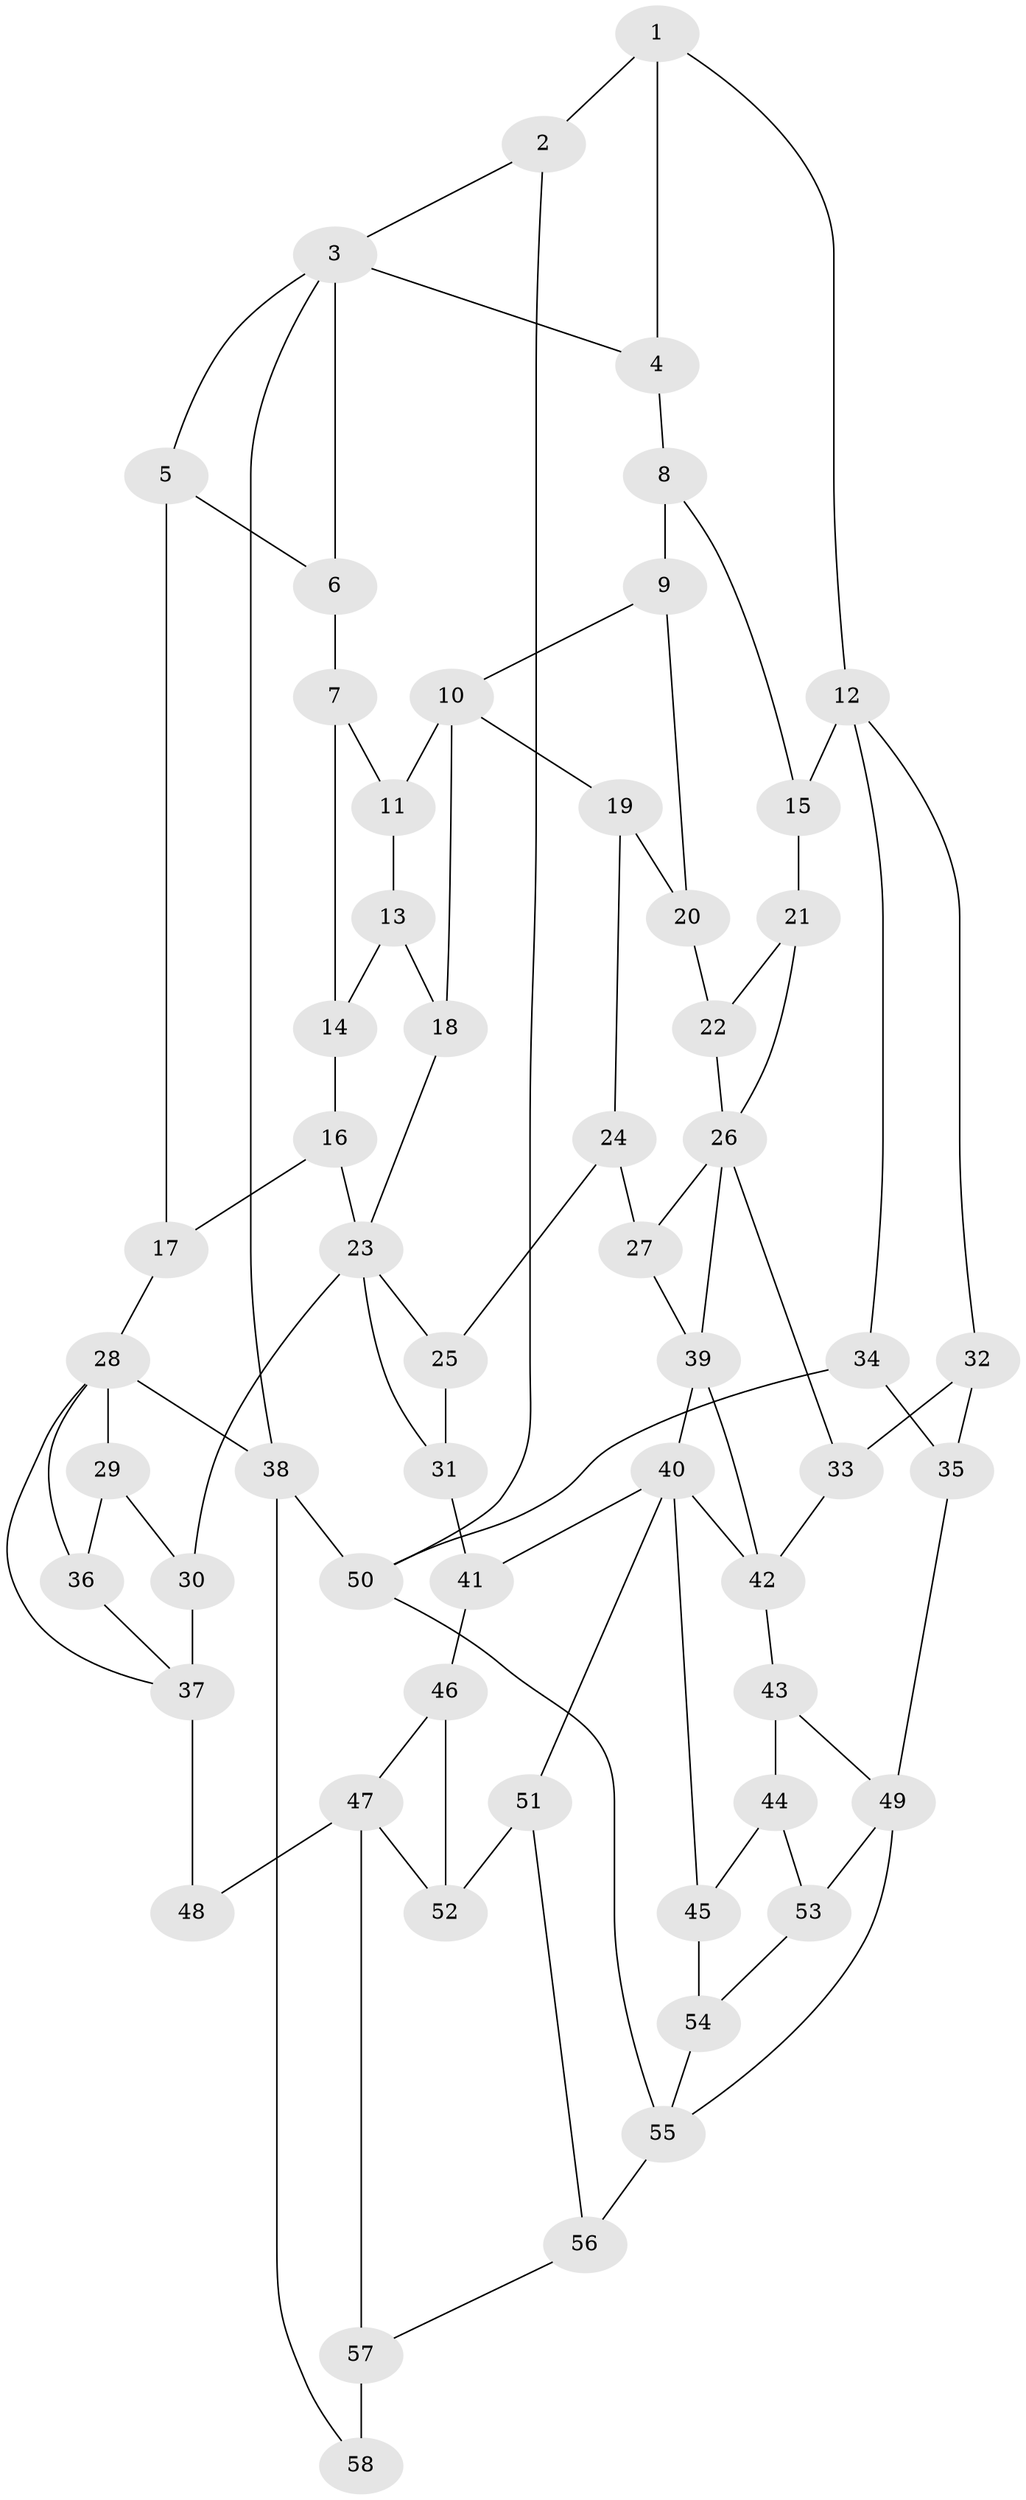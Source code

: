 // original degree distribution, {3: 0.034482758620689655, 6: 0.20689655172413793, 4: 0.1896551724137931, 5: 0.5689655172413793}
// Generated by graph-tools (version 1.1) at 2025/54/03/04/25 22:54:25]
// undirected, 58 vertices, 96 edges
graph export_dot {
  node [color=gray90,style=filled];
  1;
  2;
  3;
  4;
  5;
  6;
  7;
  8;
  9;
  10;
  11;
  12;
  13;
  14;
  15;
  16;
  17;
  18;
  19;
  20;
  21;
  22;
  23;
  24;
  25;
  26;
  27;
  28;
  29;
  30;
  31;
  32;
  33;
  34;
  35;
  36;
  37;
  38;
  39;
  40;
  41;
  42;
  43;
  44;
  45;
  46;
  47;
  48;
  49;
  50;
  51;
  52;
  53;
  54;
  55;
  56;
  57;
  58;
  1 -- 2 [weight=2.0];
  1 -- 4 [weight=1.0];
  1 -- 12 [weight=2.0];
  2 -- 3 [weight=1.0];
  2 -- 50 [weight=1.0];
  3 -- 4 [weight=1.0];
  3 -- 5 [weight=1.0];
  3 -- 6 [weight=1.0];
  3 -- 38 [weight=1.0];
  4 -- 8 [weight=1.0];
  5 -- 6 [weight=1.0];
  5 -- 17 [weight=1.0];
  6 -- 7 [weight=2.0];
  7 -- 11 [weight=1.0];
  7 -- 14 [weight=1.0];
  8 -- 9 [weight=1.0];
  8 -- 15 [weight=1.0];
  9 -- 10 [weight=1.0];
  9 -- 20 [weight=1.0];
  10 -- 11 [weight=1.0];
  10 -- 18 [weight=1.0];
  10 -- 19 [weight=1.0];
  11 -- 13 [weight=1.0];
  12 -- 15 [weight=1.0];
  12 -- 32 [weight=1.0];
  12 -- 34 [weight=1.0];
  13 -- 14 [weight=1.0];
  13 -- 18 [weight=1.0];
  14 -- 16 [weight=1.0];
  15 -- 21 [weight=1.0];
  16 -- 17 [weight=1.0];
  16 -- 23 [weight=1.0];
  17 -- 28 [weight=1.0];
  18 -- 23 [weight=1.0];
  19 -- 20 [weight=1.0];
  19 -- 24 [weight=1.0];
  20 -- 22 [weight=1.0];
  21 -- 22 [weight=1.0];
  21 -- 26 [weight=1.0];
  22 -- 26 [weight=1.0];
  23 -- 25 [weight=1.0];
  23 -- 30 [weight=1.0];
  23 -- 31 [weight=1.0];
  24 -- 25 [weight=1.0];
  24 -- 27 [weight=1.0];
  25 -- 31 [weight=1.0];
  26 -- 27 [weight=2.0];
  26 -- 33 [weight=1.0];
  26 -- 39 [weight=1.0];
  27 -- 39 [weight=1.0];
  28 -- 29 [weight=1.0];
  28 -- 36 [weight=1.0];
  28 -- 37 [weight=1.0];
  28 -- 38 [weight=1.0];
  29 -- 30 [weight=1.0];
  29 -- 36 [weight=2.0];
  30 -- 37 [weight=1.0];
  31 -- 41 [weight=1.0];
  32 -- 33 [weight=1.0];
  32 -- 35 [weight=2.0];
  33 -- 42 [weight=2.0];
  34 -- 35 [weight=2.0];
  34 -- 50 [weight=1.0];
  35 -- 49 [weight=2.0];
  36 -- 37 [weight=1.0];
  37 -- 48 [weight=2.0];
  38 -- 50 [weight=1.0];
  38 -- 58 [weight=1.0];
  39 -- 40 [weight=1.0];
  39 -- 42 [weight=2.0];
  40 -- 41 [weight=1.0];
  40 -- 42 [weight=1.0];
  40 -- 45 [weight=2.0];
  40 -- 51 [weight=1.0];
  41 -- 46 [weight=1.0];
  42 -- 43 [weight=1.0];
  43 -- 44 [weight=1.0];
  43 -- 49 [weight=1.0];
  44 -- 45 [weight=1.0];
  44 -- 53 [weight=1.0];
  45 -- 54 [weight=1.0];
  46 -- 47 [weight=1.0];
  46 -- 52 [weight=1.0];
  47 -- 48 [weight=2.0];
  47 -- 52 [weight=1.0];
  47 -- 57 [weight=2.0];
  49 -- 53 [weight=1.0];
  49 -- 55 [weight=2.0];
  50 -- 55 [weight=1.0];
  51 -- 52 [weight=1.0];
  51 -- 56 [weight=1.0];
  53 -- 54 [weight=1.0];
  54 -- 55 [weight=1.0];
  55 -- 56 [weight=2.0];
  56 -- 57 [weight=1.0];
  57 -- 58 [weight=2.0];
}
